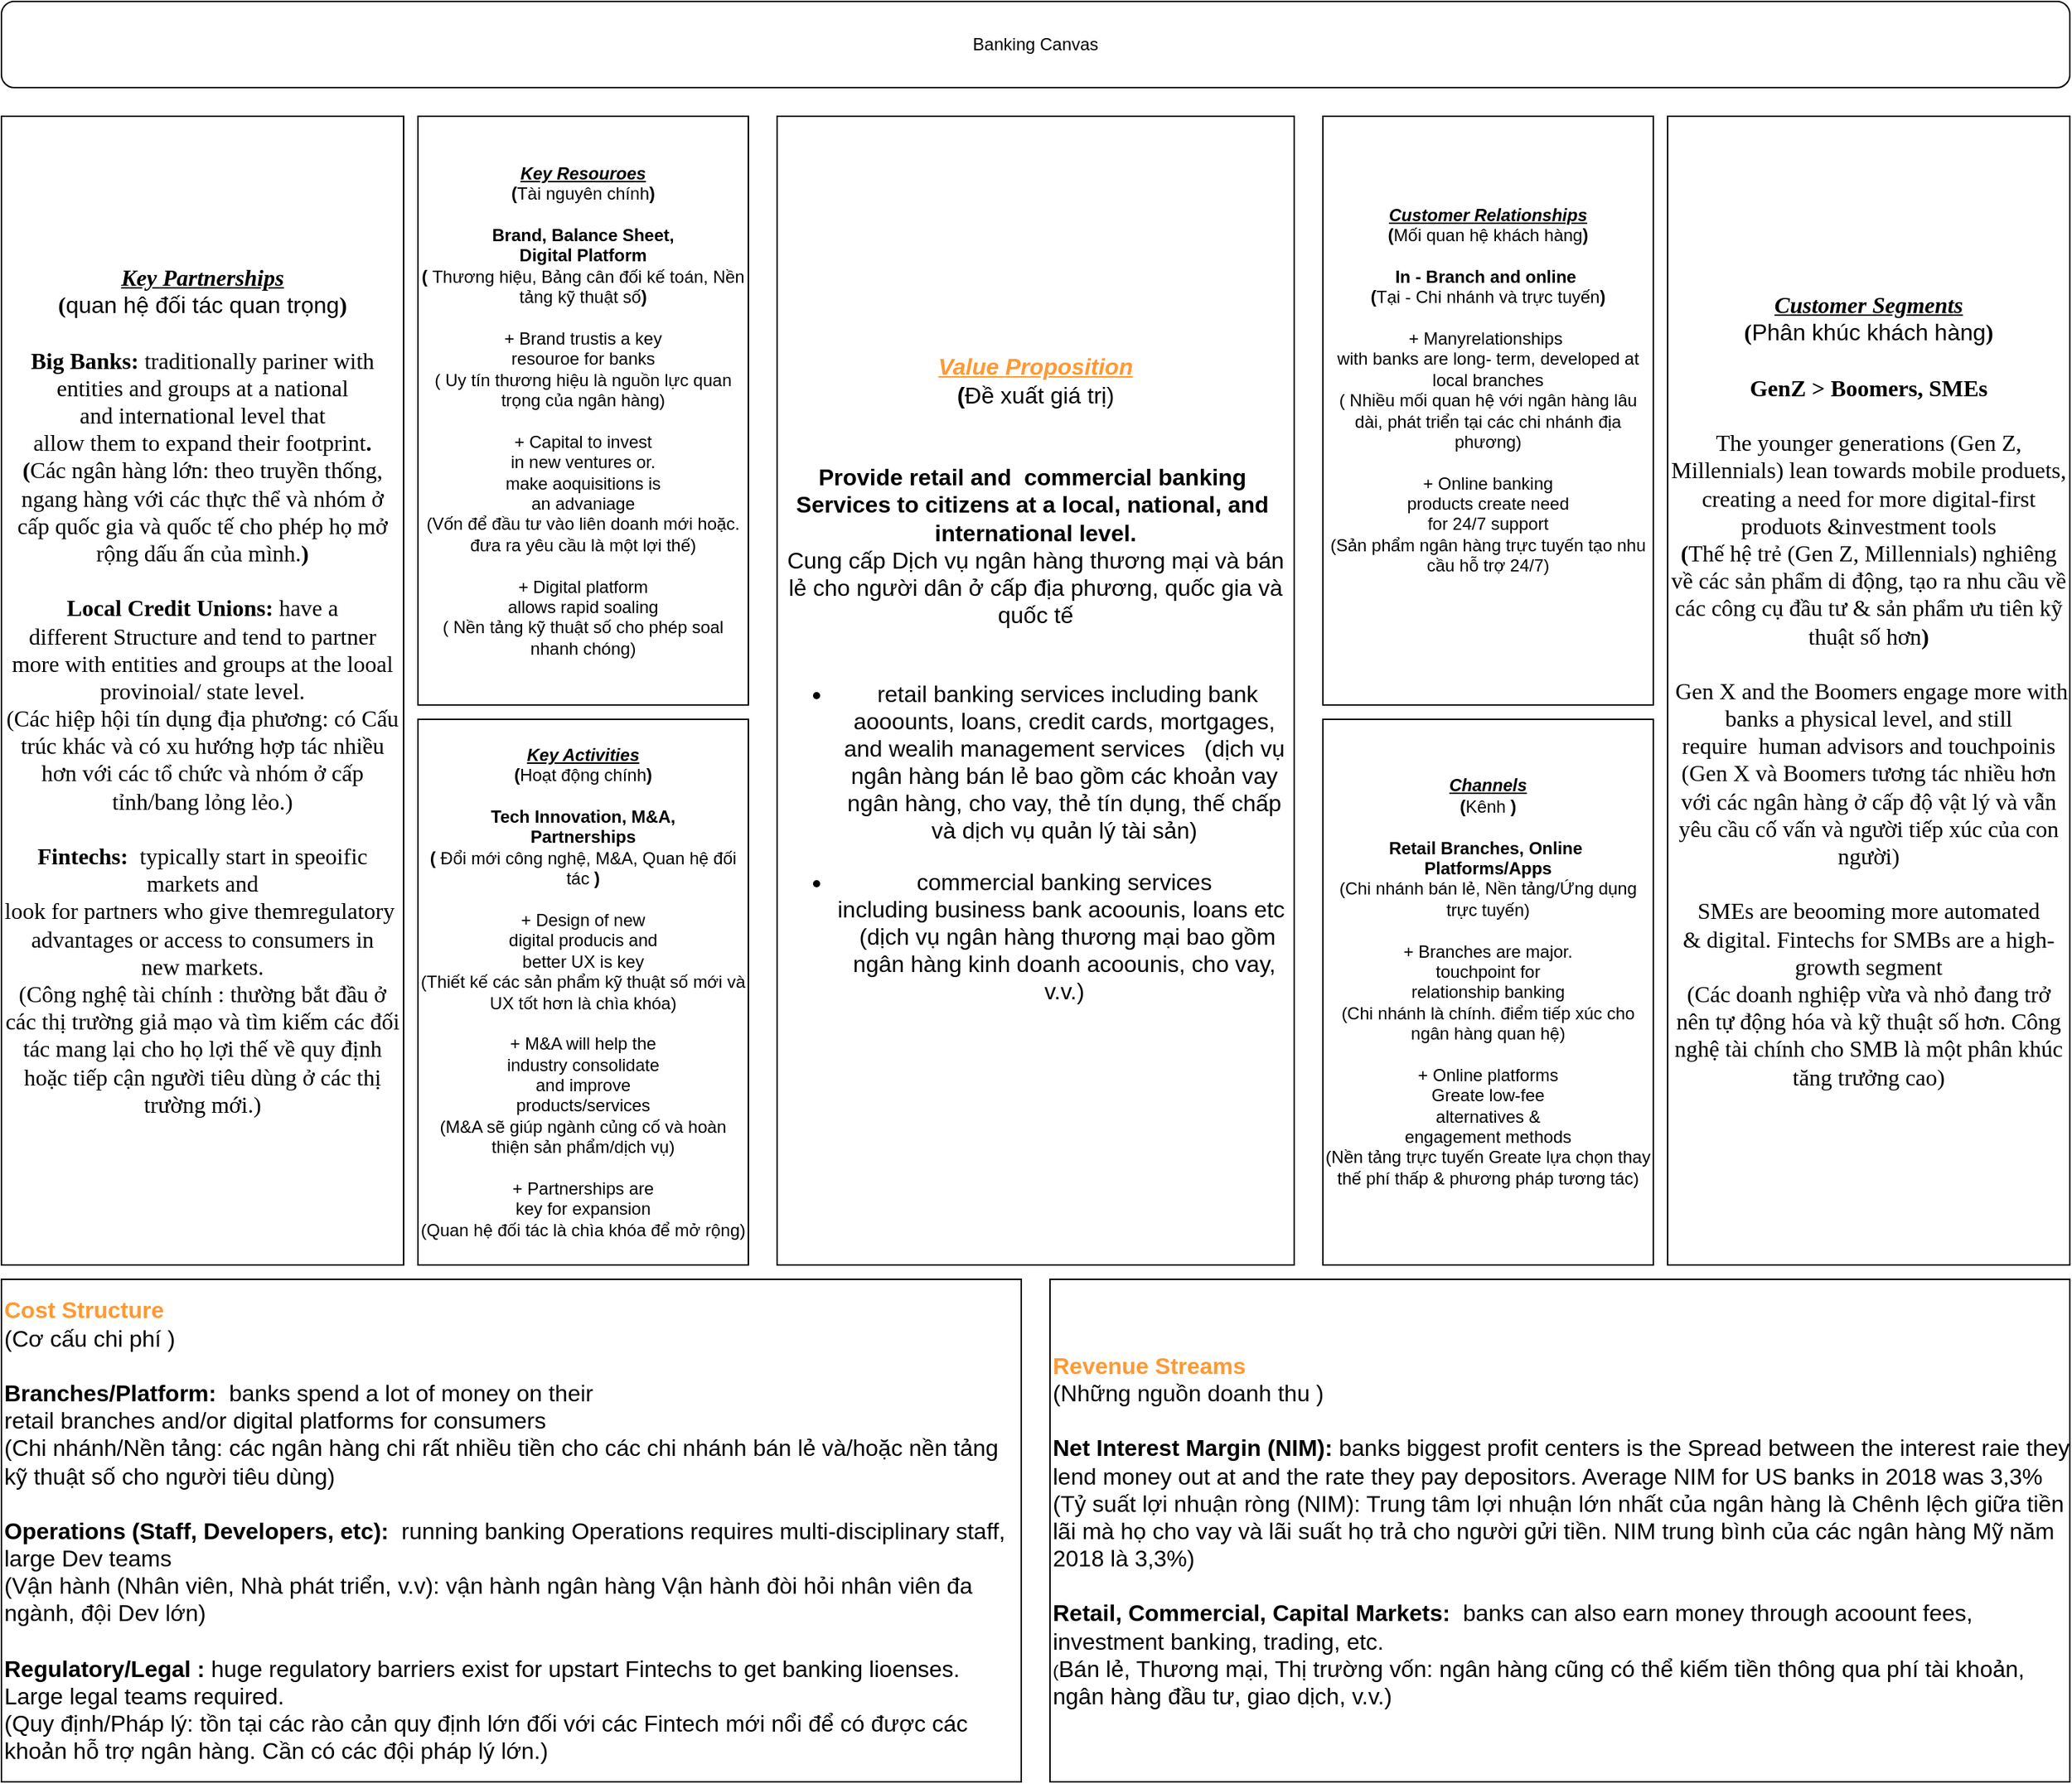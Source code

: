 <mxfile version="21.6.6" type="device">
  <diagram name="Trang-1" id="3IjvZ3ZpfyvuMgLv2XCV">
    <mxGraphModel dx="1969" dy="922" grid="1" gridSize="10" guides="1" tooltips="1" connect="1" arrows="1" fold="1" page="1" pageScale="1" pageWidth="827" pageHeight="1169" math="0" shadow="0">
      <root>
        <mxCell id="0" />
        <mxCell id="1" parent="0" />
        <mxCell id="x_hYXnuxHA1muzqUtF35-1" value="&lt;font style=&quot;font-size: 16px;&quot;&gt;&lt;b&gt;&lt;font style=&quot;font-size: 16px;&quot; face=&quot;Times New Roman&quot;&gt;&lt;i&gt;&lt;u&gt;Key Partnerships&lt;br&gt;&lt;/u&gt;&lt;/i&gt;(&lt;/font&gt;&lt;/b&gt;quan hệ đối tác quan trọng&lt;font style=&quot;font-size: 16px;&quot; face=&quot;Times New Roman&quot;&gt;&lt;b&gt;)&lt;/b&gt;&lt;br&gt;&lt;br&gt;&lt;div style=&quot;&quot;&gt;&lt;b&gt;Big Banks:&amp;nbsp;&lt;/b&gt;traditionally&amp;nbsp;&lt;span style=&quot;background-color: initial;&quot;&gt;pariner with entities&amp;nbsp;&lt;/span&gt;&lt;span style=&quot;background-color: initial;&quot;&gt;and groups at&amp;nbsp;&lt;/span&gt;&lt;span style=&quot;background-color: initial;&quot;&gt;a national and&amp;nbsp;&lt;/span&gt;&lt;span style=&quot;background-color: initial;&quot;&gt;international level that&lt;/span&gt;&lt;/div&gt;&lt;div style=&quot;&quot;&gt;allow them to expand&amp;nbsp;&lt;span style=&quot;background-color: initial;&quot;&gt;their footprint&lt;/span&gt;&lt;b style=&quot;background-color: initial;&quot;&gt;.&lt;/b&gt;&lt;/div&gt;&lt;div style=&quot;&quot;&gt;&lt;b style=&quot;background-color: initial;&quot;&gt;(&lt;/b&gt;&lt;span style=&quot;background-color: initial;&quot;&gt;Các ngân hàng lớn: theo truyền thống, ngang hàng với các thực thể và nhóm ở cấp quốc gia và quốc tế cho phép họ mở rộng dấu ấn của mình.&lt;/span&gt;&lt;b style=&quot;background-color: initial;&quot;&gt;)&lt;/b&gt;&lt;/div&gt;&lt;div style=&quot;&quot;&gt;&lt;b style=&quot;background-color: initial;&quot;&gt;&lt;br&gt;&lt;/b&gt;&lt;/div&gt;&lt;div style=&quot;&quot;&gt;&lt;div style=&quot;&quot;&gt;&lt;b&gt;Local Credit Unions:&amp;nbsp;&lt;/b&gt;&lt;span style=&quot;background-color: initial;&quot;&gt;have a different&amp;nbsp;&lt;/span&gt;&lt;span style=&quot;background-color: initial;&quot;&gt;Structure and tend t&lt;/span&gt;&lt;span style=&quot;background-color: initial;&quot;&gt;o partner more with&amp;nbsp;&lt;/span&gt;&lt;span style=&quot;background-color: initial;&quot;&gt;entities and groups at&amp;nbsp;&lt;/span&gt;&lt;span style=&quot;background-color: initial;&quot;&gt;the looal provinoial/&amp;nbsp;&lt;/span&gt;&lt;span style=&quot;background-color: initial;&quot;&gt;state level.&lt;/span&gt;&lt;/div&gt;&lt;div style=&quot;&quot;&gt;(&lt;span style=&quot;background-color: initial;&quot;&gt;Các hiệp hội tín dụng địa phương: có Cấu trúc khác và có xu hướng hợp tác nhiều hơn với các tổ chức và nhóm ở cấp tỉnh/bang lỏng lẻo.&lt;/span&gt;&lt;span style=&quot;background-color: initial;&quot;&gt;)&lt;/span&gt;&lt;/div&gt;&lt;/div&gt;&lt;div style=&quot;&quot;&gt;&lt;br&gt;&lt;/div&gt;&lt;div style=&quot;&quot;&gt;&lt;div style=&quot;&quot;&gt;&lt;b&gt;Fintechs:&amp;nbsp;&lt;/b&gt; typically start&amp;nbsp;&lt;span style=&quot;background-color: initial;&quot;&gt;in speoific markets and&lt;/span&gt;&lt;/div&gt;&lt;div style=&quot;&quot;&gt;look for partners who&amp;nbsp;&lt;span style=&quot;background-color: initial;&quot;&gt;give themregulatory&amp;nbsp;&lt;/span&gt;&lt;/div&gt;&lt;div style=&quot;&quot;&gt;&lt;span style=&quot;background-color: initial;&quot;&gt;advantages&amp;nbsp;&lt;/span&gt;&lt;span style=&quot;background-color: initial;&quot;&gt;or access t&lt;/span&gt;&lt;span style=&quot;background-color: initial;&quot;&gt;o consumers in new&amp;nbsp;&lt;/span&gt;&lt;span style=&quot;background-color: initial;&quot;&gt;markets.&lt;/span&gt;&lt;/div&gt;&lt;/div&gt;&lt;div style=&quot;&quot;&gt;(C&lt;span style=&quot;background-color: transparent; font-family: inherit;&quot;&gt;&lt;font style=&quot;font-size: 16px;&quot;&gt;ông nghệ tài chính&amp;nbsp;&lt;/font&gt;&lt;/span&gt;&lt;span style=&quot;background-color: initial;&quot;&gt;: thường bắt đầu ở các thị trường giả mạo và tìm kiếm các đối tác mang lại cho họ lợi thế về quy định hoặc tiếp cận người tiêu dùng ở các thị trường mới.&lt;/span&gt;&lt;span style=&quot;background-color: initial;&quot;&gt;)&lt;/span&gt;&lt;/div&gt;&lt;/font&gt;&lt;/font&gt;" style="rounded=0;whiteSpace=wrap;html=1;align=center;" parent="1" vertex="1">
          <mxGeometry y="80" width="280" height="800" as="geometry" />
        </mxCell>
        <mxCell id="x_hYXnuxHA1muzqUtF35-2" value="Banking Canvas" style="rounded=1;whiteSpace=wrap;html=1;" parent="1" vertex="1">
          <mxGeometry width="1440" height="60" as="geometry" />
        </mxCell>
        <mxCell id="x_hYXnuxHA1muzqUtF35-3" value="&lt;b&gt;&lt;i&gt;&lt;u&gt;Key Resouroes&lt;br&gt;&lt;/u&gt;&lt;/i&gt;(&lt;/b&gt;Tài nguyên chính&lt;b&gt;)&lt;/b&gt;&lt;br&gt;&lt;br&gt;&lt;div style=&quot;&quot;&gt;&lt;b&gt;Brand, Balance Sheet,&lt;/b&gt;&lt;/div&gt;&lt;div style=&quot;&quot;&gt;&lt;b&gt;Digital Platform&lt;/b&gt;&lt;/div&gt;&lt;div style=&quot;&quot;&gt;&lt;b&gt;(&amp;nbsp;&lt;/b&gt;&lt;span style=&quot;background-color: initial;&quot;&gt;Thương hiệu, Bảng cân đối kế toán, Nền tảng kỹ thuật số&lt;/span&gt;&lt;b style=&quot;background-color: initial;&quot;&gt;)&lt;/b&gt;&lt;/div&gt;&lt;div style=&quot;&quot;&gt;&lt;b&gt;&lt;br&gt;&lt;/b&gt;&lt;/div&gt;&lt;div style=&quot;&quot;&gt;+ Brand trustis a key&lt;/div&gt;&lt;div style=&quot;&quot;&gt;resouroe for banks&lt;/div&gt;&lt;div style=&quot;&quot;&gt;(&amp;nbsp;&lt;span style=&quot;background-color: initial;&quot;&gt;Uy tín thương hiệu là nguồn lực quan trọng của ngân hàng&lt;/span&gt;&lt;span style=&quot;background-color: initial;&quot;&gt;)&lt;/span&gt;&lt;/div&gt;&lt;div style=&quot;&quot;&gt;&lt;br&gt;&lt;/div&gt;&lt;div style=&quot;&quot;&gt;+ Capital to invest&lt;/div&gt;&lt;div style=&quot;&quot;&gt;in new ventures or.&lt;/div&gt;&lt;div style=&quot;&quot;&gt;make aoquisitions is&lt;/div&gt;&lt;div style=&quot;&quot;&gt;an advaniage&lt;/div&gt;&lt;div style=&quot;&quot;&gt;(Vốn để đầu tư vào liên doanh mới hoặc. đưa ra yêu cầu là một lợi thế)&lt;/div&gt;&lt;div style=&quot;&quot;&gt;&lt;br&gt;&lt;/div&gt;&lt;div style=&quot;&quot;&gt;+ Digital platform&lt;/div&gt;&lt;div style=&quot;&quot;&gt;allows rapid soaling&lt;/div&gt;&lt;div style=&quot;&quot;&gt;(&amp;nbsp;&lt;span style=&quot;background-color: initial;&quot;&gt;Nền tảng kỹ thuật số cho phép soal nhanh chóng&lt;/span&gt;&lt;span style=&quot;background-color: initial;&quot;&gt;)&lt;/span&gt;&lt;/div&gt;" style="rounded=0;whiteSpace=wrap;html=1;align=center;" parent="1" vertex="1">
          <mxGeometry x="290" y="80" width="230" height="410" as="geometry" />
        </mxCell>
        <mxCell id="x_hYXnuxHA1muzqUtF35-5" value="&lt;div&gt;&lt;u style=&quot;&quot;&gt;&lt;b style=&quot;&quot;&gt;&lt;i&gt;Key Activities&lt;/i&gt;&lt;/b&gt;&lt;/u&gt;&lt;/div&gt;&lt;div&gt;&lt;b&gt;(&lt;/b&gt;Hoạt động chính&lt;b&gt;)&lt;/b&gt;&lt;/div&gt;&lt;div&gt;&lt;b&gt;&lt;br&gt;&lt;/b&gt;&lt;/div&gt;&lt;div&gt;&lt;b&gt;Tech Innovation, M&amp;amp;A,&lt;/b&gt;&lt;/div&gt;&lt;div&gt;&lt;b&gt;Partnerships&lt;/b&gt;&lt;/div&gt;&lt;div style=&quot;&quot;&gt;&lt;b&gt;(&amp;nbsp;&lt;/b&gt;&lt;span style=&quot;background-color: initial;&quot;&gt;Đổi mới công nghệ, M&amp;amp;A, Quan hệ đối tác&amp;nbsp;&lt;/span&gt;&lt;b style=&quot;background-color: initial;&quot;&gt;)&lt;/b&gt;&lt;/div&gt;&lt;div&gt;&lt;br&gt;&lt;/div&gt;&lt;div&gt;+ Design of new&lt;/div&gt;&lt;div&gt;digital producis and&lt;/div&gt;&lt;div&gt;better UX is key&lt;/div&gt;&lt;div&gt;(Thiết kế các sản phẩm kỹ thuật số mới và UX tốt hơn là chìa khóa)&lt;/div&gt;&lt;div&gt;&lt;br&gt;&lt;/div&gt;&lt;div&gt;+ M&amp;amp;A will help the&lt;/div&gt;&lt;div&gt;industry consolidate&lt;/div&gt;&lt;div&gt;and improve&lt;/div&gt;&lt;div&gt;products/services&lt;/div&gt;&lt;div&gt;(M&amp;amp;A sẽ giúp ngành củng cố và hoàn thiện sản phẩm/dịch vụ)&lt;/div&gt;&lt;div&gt;&lt;br&gt;&lt;/div&gt;&lt;div&gt;+ Partnerships are&lt;/div&gt;&lt;div&gt;key for expansion&lt;/div&gt;&lt;div&gt;(Quan hệ đối tác là chìa khóa để mở rộng)&lt;/div&gt;" style="rounded=0;whiteSpace=wrap;html=1;align=center;" parent="1" vertex="1">
          <mxGeometry x="290" y="500" width="230" height="380" as="geometry" />
        </mxCell>
        <mxCell id="x_hYXnuxHA1muzqUtF35-6" value="&lt;div style=&quot;font-size: 16px;&quot;&gt;&lt;font color=&quot;#ff9933&quot; style=&quot;font-size: 16px;&quot;&gt;&lt;b&gt;&lt;i&gt;&lt;u&gt;Value&amp;nbsp;&lt;span style=&quot;background-color: initial;&quot;&gt;Proposition&lt;/span&gt;&lt;/u&gt;&lt;/i&gt;&lt;/b&gt;&lt;/font&gt;&lt;/div&gt;&lt;div style=&quot;font-size: 16px;&quot;&gt;&lt;span style=&quot;background-color: initial;&quot;&gt;&lt;font style=&quot;font-size: 16px;&quot;&gt;&lt;b&gt;(&lt;/b&gt;Đề xuất giá trị)&lt;br&gt;&lt;/font&gt;&lt;/span&gt;&lt;/div&gt;&lt;div style=&quot;font-size: 16px;&quot;&gt;&lt;font style=&quot;font-size: 16px;&quot;&gt;&lt;br&gt;&lt;/font&gt;&lt;/div&gt;&lt;div style=&quot;font-size: 16px;&quot;&gt;&lt;font style=&quot;font-size: 16px;&quot;&gt;&lt;br&gt;&lt;/font&gt;&lt;/div&gt;&lt;div style=&quot;font-size: 16px;&quot;&gt;&lt;font style=&quot;font-size: 16px;&quot;&gt;&lt;b&gt;Provide retail and&amp;nbsp;&amp;nbsp;&lt;/b&gt;&lt;b style=&quot;background-color: initial;&quot;&gt;commercial banking&amp;nbsp;&lt;/b&gt;&lt;/font&gt;&lt;/div&gt;&lt;div style=&quot;font-size: 16px;&quot;&gt;&lt;font style=&quot;font-size: 16px;&quot;&gt;&lt;b&gt;Services to citizens at&amp;nbsp;&lt;/b&gt;&lt;b style=&quot;background-color: initial;&quot;&gt;a local, national, and&amp;nbsp;&lt;/b&gt;&lt;/font&gt;&lt;/div&gt;&lt;div style=&quot;font-size: 16px;&quot;&gt;&lt;b&gt;&lt;font style=&quot;font-size: 16px;&quot;&gt;international level.&lt;/font&gt;&lt;/b&gt;&lt;/div&gt;&lt;font style=&quot;font-size: 16px;&quot;&gt;Cung cấp Dịch vụ ngân hàng thương mại và bán lẻ cho người dân ở cấp địa phương, quốc gia và quốc tế&lt;br&gt;&lt;/font&gt;&lt;div style=&quot;font-size: 16px;&quot;&gt;&lt;b&gt;&lt;font style=&quot;font-size: 16px;&quot;&gt;&lt;br&gt;&lt;/font&gt;&lt;/b&gt;&lt;/div&gt;&lt;div style=&quot;font-size: 16px;&quot;&gt;&lt;ul style=&quot;&quot;&gt;&lt;li style=&quot;&quot;&gt;&lt;font style=&quot;font-size: 16px;&quot;&gt;&lt;span style=&quot;background-color: initial;&quot;&gt;&amp;nbsp;retail banking&amp;nbsp;&lt;/span&gt;&lt;span style=&quot;background-color: initial;&quot;&gt;services including&amp;nbsp;&lt;/span&gt;&lt;span style=&quot;background-color: initial;&quot;&gt;bank aooounts,&amp;nbsp;&lt;/span&gt;loans, credit cards,&amp;nbsp;&lt;span style=&quot;background-color: initial;&quot;&gt;mortgages, and&amp;nbsp;&lt;/span&gt;&lt;span style=&quot;background-color: initial;&quot;&gt;wealih management&amp;nbsp;&lt;/span&gt;&lt;span style=&quot;background-color: initial;&quot;&gt;services&amp;nbsp; &amp;nbsp;&lt;/span&gt;(dịch vụ ngân hàng bán lẻ bao gồm các khoản vay ngân hàng, cho vay, thẻ tín dụng, thế chấp và dịch vụ quản lý tài sản)&lt;/font&gt;&lt;/li&gt;&lt;/ul&gt;&lt;ul style=&quot;&quot;&gt;&lt;li style=&quot;&quot;&gt;&lt;font style=&quot;font-size: 16px;&quot;&gt;&lt;span style=&quot;background-color: initial;&quot;&gt;commercial banking&amp;nbsp;&lt;/span&gt;&lt;span style=&quot;background-color: initial;&quot;&gt;services including&amp;nbsp;&lt;/span&gt;&lt;span style=&quot;background-color: initial;&quot;&gt;business bank&amp;nbsp;&lt;/span&gt;&lt;span style=&quot;background-color: initial;&quot;&gt;acoounis, loans etc&amp;nbsp; &amp;nbsp;(dịch vụ ngân hàng thương mại bao gồm ngân hàng kinh doanh acoounis, cho vay, v.v.)&lt;/span&gt;&lt;/font&gt;&lt;/li&gt;&lt;/ul&gt;&lt;/div&gt;" style="rounded=0;whiteSpace=wrap;html=1;align=center;" parent="1" vertex="1">
          <mxGeometry x="540" y="80" width="360" height="800" as="geometry" />
        </mxCell>
        <mxCell id="x_hYXnuxHA1muzqUtF35-8" value="&lt;b&gt;&lt;i&gt;&lt;u&gt;Customer Relationships&lt;br&gt;&lt;/u&gt;&lt;/i&gt;(&lt;/b&gt;Mối quan hệ khách hàng&lt;b&gt;)&lt;/b&gt;&lt;br&gt;&lt;br&gt;&lt;div style=&quot;&quot;&gt;&lt;b&gt;In - Branch and online&amp;nbsp;&lt;/b&gt;&lt;/div&gt;&lt;div style=&quot;&quot;&gt;&lt;b&gt;(&lt;/b&gt;Tại - Chi nhánh và trực tuyến&lt;b style=&quot;background-color: initial;&quot;&gt;)&lt;/b&gt;&lt;/div&gt;&lt;div style=&quot;&quot;&gt;&lt;b&gt;&lt;br&gt;&lt;/b&gt;&lt;/div&gt;&lt;div style=&quot;&quot;&gt;+ Manyrelationships&amp;nbsp;&lt;/div&gt;with banks are long- term, developed at local branches&lt;div style=&quot;&quot;&gt;(&amp;nbsp;Nhiều mối quan hệ với ngân hàng lâu dài, phát triển tại các chi nhánh địa phương&lt;span style=&quot;background-color: initial;&quot;&gt;)&lt;/span&gt;&lt;/div&gt;&lt;div style=&quot;text-align: left;&quot;&gt;&lt;br&gt;&lt;/div&gt;&lt;div style=&quot;&quot;&gt;&lt;div&gt;+ Online banking&lt;/div&gt;&lt;div&gt;products create need&lt;/div&gt;&lt;div&gt;for 24/7 support&lt;/div&gt;&lt;/div&gt;&lt;div style=&quot;&quot;&gt;(Sản phẩm ngân hàng trực tuyến tạo nhu cầu hỗ trợ 24/7)&lt;/div&gt;&lt;div style=&quot;&quot;&gt;&lt;br&gt;&lt;/div&gt;&lt;div style=&quot;&quot;&gt;&lt;br&gt;&lt;/div&gt;" style="rounded=0;whiteSpace=wrap;html=1;" parent="1" vertex="1">
          <mxGeometry x="920" y="80" width="230" height="410" as="geometry" />
        </mxCell>
        <mxCell id="x_hYXnuxHA1muzqUtF35-9" value="&lt;b&gt;&lt;i&gt;&lt;u&gt;Channels&lt;/u&gt;&lt;/i&gt;&lt;/b&gt;&lt;div&gt;&lt;b style=&quot;background-color: initial;&quot;&gt;(&lt;/b&gt;&lt;span style=&quot;background-color: initial;&quot;&gt;Kênh&amp;nbsp;&lt;/span&gt;&lt;b style=&quot;background-color: initial;&quot;&gt;)&lt;/b&gt;&lt;br&gt;&lt;/div&gt;&lt;div&gt;&lt;b&gt;&lt;br&gt;&lt;/b&gt;&lt;/div&gt;&lt;div&gt;&lt;b&gt;Retail Branches, Online&amp;nbsp;&lt;/b&gt;&lt;br&gt;&lt;/div&gt;&lt;b&gt;Platforms/Apps&lt;/b&gt;&lt;div style=&quot;&quot;&gt;(Chi nhánh bán lẻ, Nền tảng/Ứng dụng trực tuyến)&lt;/div&gt;&lt;div&gt;&lt;br&gt;&lt;/div&gt;&lt;div&gt;+&amp;nbsp;Branches are major.&lt;/div&gt;&lt;div&gt;touchpoint for&lt;/div&gt;&lt;div&gt;relationship banking&lt;/div&gt;&lt;div&gt;(Chi nhánh là chính. điểm tiếp xúc cho ngân hàng quan hệ)&lt;/div&gt;&lt;div&gt;&lt;br&gt;&lt;/div&gt;&lt;div&gt;+&amp;nbsp;Online platforms&lt;/div&gt;&lt;div&gt;Greate low-fee&lt;/div&gt;&lt;div&gt;alternatives &amp;amp;&lt;/div&gt;&lt;div&gt;engagement methods&lt;/div&gt;&lt;div&gt;(Nền tảng trực tuyến Greate lựa chọn thay thế phí thấp &amp;amp; phương pháp tương tác)&lt;/div&gt;&lt;div&gt;&lt;br&gt;&lt;/div&gt;" style="rounded=0;whiteSpace=wrap;html=1;" parent="1" vertex="1">
          <mxGeometry x="920" y="500" width="230" height="380" as="geometry" />
        </mxCell>
        <mxCell id="x_hYXnuxHA1muzqUtF35-10" value="&lt;font style=&quot;font-size: 16px;&quot;&gt;&lt;font style=&quot;font-size: 16px;&quot; face=&quot;Times New Roman&quot;&gt;&lt;b&gt;&lt;i&gt;&lt;u&gt;&lt;font style=&quot;font-size: 16px;&quot;&gt;Customer&amp;nbsp;Segments&lt;/font&gt;&lt;br&gt;&lt;/u&gt;&lt;/i&gt;&lt;/b&gt;&lt;b style=&quot;font-size: 16px;&quot;&gt;(&lt;/b&gt;&lt;/font&gt;Phân khúc khách hàng&lt;font style=&quot;font-size: 16px;&quot; face=&quot;Times New Roman&quot;&gt;&lt;b style=&quot;font-size: 16px;&quot;&gt;)&lt;/b&gt;&lt;br&gt;&lt;br&gt;&lt;div style=&quot;font-size: 16px;&quot;&gt;&lt;div&gt;&lt;b&gt;GenZ &amp;gt; Boomers,&lt;span style=&quot;background-color: initial;&quot;&gt;&amp;nbsp;SMEs&lt;/span&gt;&lt;/b&gt;&lt;/div&gt;&lt;div&gt;&lt;br&gt;&lt;/div&gt;&lt;/div&gt;&lt;font style=&quot;font-size: 16px;&quot;&gt;The younger&amp;nbsp;&lt;/font&gt;&lt;/font&gt;&lt;span style=&quot;font-size: 16px; font-family: &amp;quot;Times New Roman&amp;quot;; background-color: initial;&quot;&gt;generations (Gen&amp;nbsp;&lt;/span&gt;&lt;span style=&quot;font-size: 16px; background-color: initial; font-family: &amp;quot;Times New Roman&amp;quot;;&quot;&gt;Z, Millennials) lean&amp;nbsp;&lt;/span&gt;&lt;span style=&quot;font-size: 16px; font-family: &amp;quot;Times New Roman&amp;quot;; background-color: initial;&quot;&gt;towards mobile&amp;nbsp;&lt;/span&gt;&lt;span style=&quot;font-size: 16px; font-family: &amp;quot;Times New Roman&amp;quot;; background-color: initial;&quot;&gt;produets, creating&amp;nbsp;&lt;/span&gt;&lt;span style=&quot;font-size: 16px; font-family: &amp;quot;Times New Roman&amp;quot;; background-color: initial;&quot;&gt;a need for more&amp;nbsp;&lt;/span&gt;&lt;span style=&quot;font-size: 16px; font-family: &amp;quot;Times New Roman&amp;quot;; background-color: initial;&quot;&gt;digital-first produots&amp;nbsp;&lt;/span&gt;&lt;span style=&quot;font-size: 16px; font-family: &amp;quot;Times New Roman&amp;quot;; background-color: initial;&quot;&gt;&amp;amp;investment tools&lt;br&gt;&lt;/span&gt;&lt;b style=&quot;font-size: 16px; font-family: &amp;quot;Times New Roman&amp;quot;; background-color: initial;&quot;&gt;(&lt;/b&gt;&lt;span style=&quot;background-color: initial;&quot;&gt;&lt;font face=&quot;Times New Roman&quot;&gt;&lt;span style=&quot;font-size: 16px;&quot;&gt;Thế hệ trẻ (Gen Z, Millennials) nghiêng về các sản phẩm di động, tạo ra nhu cầu về các công cụ đầu tư &amp;amp; sản phẩm ưu tiên kỹ thuật số hơn&lt;/span&gt;&lt;/font&gt;&lt;b style=&quot;font-family: &amp;quot;Times New Roman&amp;quot;; font-size: 16px;&quot;&gt;)&lt;/b&gt;&lt;/span&gt;&lt;span style=&quot;font-size: 16px; font-family: &amp;quot;Times New Roman&amp;quot;; background-color: initial;&quot;&gt;&lt;br&gt;&lt;/span&gt;&lt;font style=&quot;font-size: 16px;&quot; face=&quot;Times New Roman&quot;&gt;&lt;div style=&quot;font-size: 16px;&quot;&gt;&lt;b style=&quot;background-color: initial;&quot;&gt;&lt;br&gt;&lt;/b&gt;&lt;/div&gt;&lt;div style=&quot;&quot;&gt;&lt;div style=&quot;font-size: 16px;&quot;&gt;&lt;b style=&quot;font-size: 16px;&quot;&gt;&amp;nbsp;&lt;/b&gt;Gen X and the&amp;nbsp;&lt;span style=&quot;font-size: 16px; background-color: initial;&quot;&gt;Boomers engage&amp;nbsp;&lt;/span&gt;&lt;span style=&quot;background-color: initial; font-size: 16px;&quot;&gt;more with banks&amp;nbsp;&lt;/span&gt;a physical level,&amp;nbsp;&lt;span style=&quot;background-color: initial; font-size: 16px;&quot;&gt;and still require&amp;nbsp;&amp;nbsp;&lt;/span&gt;&lt;span style=&quot;background-color: initial; font-size: 16px;&quot;&gt;human advisors and&amp;nbsp;&lt;/span&gt;&lt;span style=&quot;background-color: initial; font-size: 16px;&quot;&gt;touchpoinis&lt;/span&gt;&lt;/div&gt;&lt;div style=&quot;&quot;&gt;(&lt;span style=&quot;background-color: initial;&quot;&gt;&lt;span style=&quot;font-size: 16px;&quot;&gt;Gen X và Boomers tương tác nhiều hơn với các ngân hàng ở cấp độ vật lý và vẫn yêu cầu cố vấn và người tiếp xúc của con người)&lt;/span&gt;&lt;/span&gt;&lt;/div&gt;&lt;/div&gt;&lt;div style=&quot;font-size: 16px;&quot;&gt;&lt;br&gt;&lt;/div&gt;&lt;div style=&quot;font-size: 16px;&quot;&gt;&lt;div style=&quot;&quot;&gt;&lt;div&gt;SMEs are beooming&amp;nbsp;&lt;span style=&quot;background-color: initial;&quot;&gt;more automated &amp;amp;&amp;nbsp;&lt;/span&gt;&lt;span style=&quot;background-color: initial;&quot;&gt;digital. Fintechs for&amp;nbsp;&lt;/span&gt;&lt;span style=&quot;background-color: initial;&quot;&gt;SMBs are a high-&lt;/span&gt;&lt;/div&gt;&lt;div&gt;growth segment&lt;/div&gt;&lt;/div&gt;&lt;/div&gt;&lt;div style=&quot;&quot;&gt;(&lt;span style=&quot;background-color: initial;&quot;&gt;&lt;span style=&quot;font-size: 16px;&quot;&gt;Các doanh nghiệp vừa và nhỏ đang trở nên tự động hóa và kỹ thuật số hơn. Công nghệ tài chính cho SMB là một phân khúc tăng trưởng cao)&lt;/span&gt;&lt;/span&gt;&lt;/div&gt;&lt;/font&gt;&lt;/font&gt;" style="rounded=0;whiteSpace=wrap;html=1;align=center;" parent="1" vertex="1">
          <mxGeometry x="1160" y="80" width="280" height="800" as="geometry" />
        </mxCell>
        <mxCell id="x_hYXnuxHA1muzqUtF35-11" value="&lt;font style=&quot;font-size: 16px;&quot;&gt;&lt;font style=&quot;font-size: 16px;&quot;&gt;&lt;b style=&quot;color: rgb(255, 153, 51);&quot;&gt;Cost Structure&lt;br&gt;&lt;/b&gt;(Cơ cấu chi phí )&lt;/font&gt;&lt;br&gt;&lt;br&gt;&lt;/font&gt;&lt;div style=&quot;font-size: 16px;&quot;&gt;&lt;font style=&quot;font-size: 16px;&quot;&gt;&lt;b&gt;Branches/Platform:&amp;nbsp; &lt;/b&gt;banks spend a lot of money on their&lt;/font&gt;&lt;/div&gt;&lt;div style=&quot;font-size: 16px;&quot;&gt;&lt;font style=&quot;font-size: 16px;&quot;&gt;retail branches and/or digital platforms for consumers&lt;/font&gt;&lt;/div&gt;&lt;div style=&quot;font-size: 16px;&quot;&gt;&lt;font style=&quot;font-size: 16px;&quot;&gt;(Chi nhánh/Nền tảng: các ngân hàng chi rất nhiều tiền cho các chi nhánh bán lẻ và/hoặc nền tảng kỹ thuật số cho người tiêu dùng)&lt;/font&gt;&lt;/div&gt;&lt;div style=&quot;font-size: 16px;&quot;&gt;&lt;font style=&quot;font-size: 16px;&quot;&gt;&lt;br&gt;&lt;/font&gt;&lt;/div&gt;&lt;div style=&quot;font-size: 16px;&quot;&gt;&lt;font style=&quot;font-size: 16px;&quot;&gt;&lt;b&gt;Operations (Staff, Developers, etc):&amp;nbsp; &lt;/b&gt;running banking&amp;nbsp;&lt;/font&gt;&lt;span style=&quot;background-color: initial;&quot;&gt;Operations requires multi-disciplinary staff, large Dev teams&lt;/span&gt;&lt;/div&gt;&lt;div style=&quot;font-size: 16px;&quot;&gt;&lt;font style=&quot;font-size: 16px;&quot;&gt;(Vận hành (Nhân viên, Nhà phát triển, v.v): vận hành ngân hàng Vận hành đòi hỏi nhân viên đa ngành, đội Dev lớn)&lt;/font&gt;&lt;/div&gt;&lt;div style=&quot;font-size: 16px;&quot;&gt;&lt;font style=&quot;font-size: 16px;&quot;&gt;&lt;br&gt;&lt;/font&gt;&lt;/div&gt;&lt;div style=&quot;font-size: 16px;&quot;&gt;&lt;font style=&quot;font-size: 16px;&quot;&gt;&lt;b&gt;Regulatory/Legal : &lt;/b&gt;huge regulatory barriers exist for upstart&amp;nbsp;&lt;/font&gt;&lt;span style=&quot;background-color: initial;&quot;&gt;Fintechs to get banking lioenses. Large legal teams required.&lt;/span&gt;&lt;/div&gt;&lt;div style=&quot;font-size: 16px;&quot;&gt;&lt;font style=&quot;font-size: 16px;&quot;&gt;(Quy định/Pháp lý: tồn tại các rào cản quy định lớn đối với các Fintech mới nổi để có được các khoản hỗ trợ ngân hàng. Cần có các đội pháp lý lớn.)&lt;/font&gt;&lt;/div&gt;" style="rounded=0;whiteSpace=wrap;html=1;align=left;" parent="1" vertex="1">
          <mxGeometry y="890" width="710" height="350" as="geometry" />
        </mxCell>
        <mxCell id="x_hYXnuxHA1muzqUtF35-12" value="&lt;font style=&quot;font-size: 16px;&quot;&gt;&lt;font style=&quot;font-size: 16px;&quot;&gt;&lt;font style=&quot;font-size: 16px;&quot; color=&quot;#ff9933&quot;&gt;&lt;b&gt;Revenue Streams&lt;br&gt;&lt;/b&gt;&lt;/font&gt;(Những nguồn doanh thu )&lt;/font&gt;&lt;br&gt;&lt;br&gt;&lt;/font&gt;&lt;div style=&quot;&quot;&gt;&lt;div style=&quot;font-size: 16px;&quot;&gt;&lt;font style=&quot;font-size: 16px;&quot;&gt;&lt;b&gt;Net Interest Margin (NIM): &lt;/b&gt;banks biggest profit centers is the&amp;nbsp;&lt;/font&gt;&lt;span style=&quot;background-color: initial;&quot;&gt;Spread between the interest raie they lend money out at and&amp;nbsp;&lt;/span&gt;&lt;span style=&quot;background-color: initial;&quot;&gt;the rate they pay depositors. Average NIM for US banks in 2018 was 3,3%&lt;/span&gt;&lt;/div&gt;&lt;div style=&quot;&quot;&gt;&lt;span style=&quot;background-color: initial;&quot;&gt;&lt;span style=&quot;font-size: 16px;&quot;&gt;(&lt;/span&gt;&lt;font style=&quot;font-size: 16px;&quot;&gt;Tỷ suất lợi nhuận ròng (NIM): Trung tâm lợi nhuận lớn nhất của ngân hàng là Chênh lệch giữa tiền lãi mà họ cho vay và lãi suất họ trả cho người gửi tiền.&amp;nbsp;&lt;/font&gt;&lt;font style=&quot;font-size: 16px;&quot;&gt;NIM trung bình của các ngân hàng Mỹ năm 2018 là 3,3%&lt;/font&gt;&lt;span style=&quot;font-size: 16px;&quot;&gt;)&lt;/span&gt;&lt;br&gt;&lt;/span&gt;&lt;/div&gt;&lt;div style=&quot;font-size: 16px;&quot;&gt;&lt;b&gt;&lt;font style=&quot;font-size: 16px;&quot;&gt;&lt;br&gt;&lt;/font&gt;&lt;/b&gt;&lt;/div&gt;&lt;div style=&quot;font-size: 16px;&quot;&gt;&lt;font style=&quot;font-size: 16px;&quot;&gt;&lt;b&gt;Retail, Commercial, Capital Markets:&amp;nbsp; &lt;/b&gt;banks can also earn&amp;nbsp;&lt;/font&gt;&lt;span style=&quot;background-color: initial;&quot;&gt;money through acoount fees, investment banking, trading, etc.&lt;/span&gt;&lt;/div&gt;&lt;div style=&quot;&quot;&gt;(&lt;span style=&quot;background-color: initial; font-size: 16px;&quot;&gt;Bán lẻ, Thương mại, Thị trường vốn: ngân hàng cũng có thể kiếm tiền thông qua phí tài khoản, ngân hàng đầu tư, giao dịch, v.v.&lt;/span&gt;&lt;span style=&quot;font-size: 16px; background-color: initial;&quot;&gt;)&lt;/span&gt;&lt;/div&gt;&lt;/div&gt;" style="rounded=0;whiteSpace=wrap;html=1;align=left;" parent="1" vertex="1">
          <mxGeometry x="730" y="890" width="710" height="350" as="geometry" />
        </mxCell>
      </root>
    </mxGraphModel>
  </diagram>
</mxfile>
